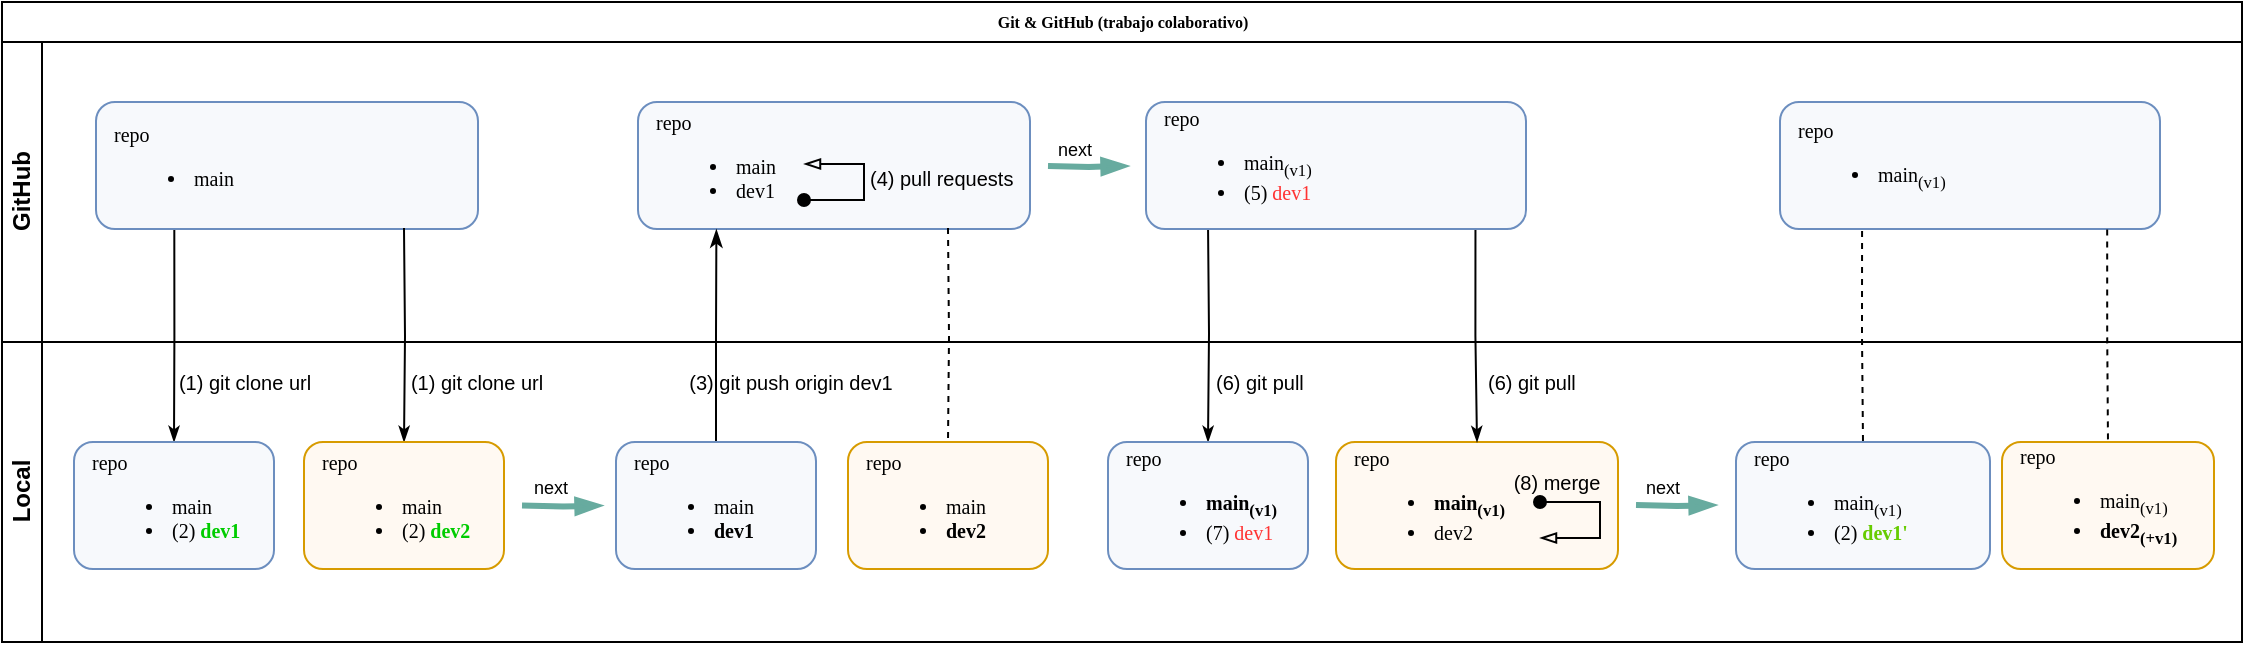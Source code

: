 <mxfile version="15.5.8" type="github">
  <diagram name="Page-1" id="c7488fd3-1785-93aa-aadb-54a6760d102a">
    <mxGraphModel dx="946" dy="534" grid="1" gridSize="10" guides="1" tooltips="1" connect="1" arrows="1" fold="1" page="1" pageScale="1" pageWidth="1100" pageHeight="850" background="none" math="0" shadow="0">
      <root>
        <mxCell id="0" />
        <mxCell id="1" parent="0" />
        <mxCell id="ub5eOIayWvv7YHSwUXtE-20" value="repo&lt;br style=&quot;font-size: 10px&quot;&gt;&lt;ul style=&quot;font-size: 10px&quot;&gt;&lt;li style=&quot;font-size: 10px&quot;&gt;&lt;span style=&quot;font-size: 10px&quot;&gt;&lt;b&gt;main&lt;sub&gt;(v1)&lt;/sub&gt;&lt;/b&gt;&lt;/span&gt;&lt;/li&gt;&lt;li style=&quot;font-size: 10px&quot;&gt;&lt;span style=&quot;font-size: 10px&quot;&gt;dev2&lt;/span&gt;&lt;/li&gt;&lt;/ul&gt;" style="rounded=1;whiteSpace=wrap;html=1;shadow=0;labelBackgroundColor=none;strokeWidth=1;fontFamily=Verdana;fontSize=10;align=left;spacingLeft=7;fillColor=#FFF9F2;strokeColor=#d79b00;" parent="1" vertex="1">
          <mxGeometry x="847" y="290" width="141" height="63.5" as="geometry" />
        </mxCell>
        <mxCell id="2b4e8129b02d487f-1" value="Git &amp;amp; GitHub (trabajo colaborativo)" style="swimlane;html=1;childLayout=stackLayout;horizontal=1;startSize=20;horizontalStack=0;rounded=0;shadow=0;labelBackgroundColor=none;strokeWidth=1;fontFamily=Verdana;fontSize=8;align=center;" parent="1" vertex="1">
          <mxGeometry x="180" y="70" width="1120" height="320" as="geometry" />
        </mxCell>
        <mxCell id="2b4e8129b02d487f-24" style="edgeStyle=orthogonalEdgeStyle;rounded=0;html=1;labelBackgroundColor=none;startArrow=none;startFill=0;startSize=5;endArrow=classicThin;endFill=1;endSize=5;jettySize=auto;orthogonalLoop=1;strokeWidth=1;fontFamily=Verdana;fontSize=8;exitX=0.205;exitY=0.992;exitDx=0;exitDy=0;exitPerimeter=0;entryX=0.5;entryY=0;entryDx=0;entryDy=0;" parent="2b4e8129b02d487f-1" source="2b4e8129b02d487f-6" target="4puBNBnCgwYLjHy2vO-K-1" edge="1">
          <mxGeometry relative="1" as="geometry">
            <mxPoint x="85" y="167" as="targetPoint" />
            <mxPoint x="85" y="120" as="sourcePoint" />
          </mxGeometry>
        </mxCell>
        <mxCell id="2b4e8129b02d487f-2" value="GitHub" style="swimlane;html=1;startSize=20;horizontal=0;" parent="2b4e8129b02d487f-1" vertex="1">
          <mxGeometry y="20" width="1120" height="150" as="geometry" />
        </mxCell>
        <mxCell id="2b4e8129b02d487f-6" value="repo&lt;br style=&quot;font-size: 10px&quot;&gt;&lt;ul style=&quot;font-size: 10px&quot;&gt;&lt;li style=&quot;font-size: 10px&quot;&gt;&lt;span style=&quot;font-size: 10px&quot;&gt;main&lt;/span&gt;&lt;/li&gt;&lt;/ul&gt;" style="rounded=1;whiteSpace=wrap;html=1;shadow=0;labelBackgroundColor=none;strokeWidth=1;fontFamily=Verdana;fontSize=10;align=left;spacingLeft=7;fillColor=#F7F9FC;strokeColor=#6c8ebf;" parent="2b4e8129b02d487f-2" vertex="1">
          <mxGeometry x="47" y="30" width="191" height="63.5" as="geometry" />
        </mxCell>
        <mxCell id="KAyNito2YHc-aUg8tfsc-2" value="&lt;font style=&quot;font-size: 9px&quot;&gt;next&lt;/font&gt;" style="text;html=1;align=center;verticalAlign=middle;resizable=0;points=[];autosize=1;strokeColor=none;fillColor=none;" vertex="1" parent="2b4e8129b02d487f-2">
          <mxGeometry x="521" y="43" width="30" height="20" as="geometry" />
        </mxCell>
        <mxCell id="2b4e8129b02d487f-4" value="Local" style="swimlane;html=1;startSize=20;horizontal=0;" parent="2b4e8129b02d487f-1" vertex="1">
          <mxGeometry y="170" width="1120" height="150" as="geometry" />
        </mxCell>
        <mxCell id="4puBNBnCgwYLjHy2vO-K-1" value="repo&lt;br style=&quot;font-size: 10px&quot;&gt;&lt;ul style=&quot;font-size: 10px&quot;&gt;&lt;li style=&quot;font-size: 10px&quot;&gt;&lt;span style=&quot;font-size: 10px&quot;&gt;main&lt;/span&gt;&lt;/li&gt;&lt;li style=&quot;font-size: 10px&quot;&gt;&lt;span style=&quot;font-size: 10px&quot;&gt;(2) &lt;font color=&quot;#00cc00&quot;&gt;&lt;b&gt;dev1&lt;/b&gt;&lt;/font&gt;&lt;/span&gt;&lt;/li&gt;&lt;/ul&gt;" style="rounded=1;whiteSpace=wrap;html=1;shadow=0;labelBackgroundColor=none;strokeWidth=1;fontFamily=Verdana;fontSize=10;align=left;spacingLeft=7;fillColor=#F7F9FC;strokeColor=#6c8ebf;" parent="2b4e8129b02d487f-4" vertex="1">
          <mxGeometry x="36" y="50" width="100" height="63.5" as="geometry" />
        </mxCell>
        <mxCell id="4puBNBnCgwYLjHy2vO-K-2" value="&lt;font style=&quot;font-size: 10px&quot;&gt;(1) git clone url&lt;/font&gt;" style="text;html=1;align=center;verticalAlign=middle;resizable=0;points=[];autosize=1;strokeColor=none;fillColor=none;" parent="2b4e8129b02d487f-4" vertex="1">
          <mxGeometry x="81" y="10" width="80" height="20" as="geometry" />
        </mxCell>
        <mxCell id="ub5eOIayWvv7YHSwUXtE-1" style="edgeStyle=orthogonalEdgeStyle;rounded=0;html=1;labelBackgroundColor=none;startArrow=none;startFill=0;startSize=5;endArrow=classicThin;endFill=1;endSize=5;jettySize=auto;orthogonalLoop=1;strokeWidth=1;fontFamily=Verdana;fontSize=8;entryX=0.5;entryY=0;entryDx=0;entryDy=0;" parent="2b4e8129b02d487f-4" target="ub5eOIayWvv7YHSwUXtE-2" edge="1">
          <mxGeometry relative="1" as="geometry">
            <mxPoint x="10" y="-107" as="targetPoint" />
            <mxPoint x="201" y="-57" as="sourcePoint" />
          </mxGeometry>
        </mxCell>
        <mxCell id="ub5eOIayWvv7YHSwUXtE-2" value="repo&lt;br style=&quot;font-size: 10px&quot;&gt;&lt;ul style=&quot;font-size: 10px&quot;&gt;&lt;li style=&quot;font-size: 10px&quot;&gt;&lt;span style=&quot;font-size: 10px&quot;&gt;main&lt;/span&gt;&lt;/li&gt;&lt;li style=&quot;font-size: 10px&quot;&gt;&lt;span style=&quot;font-size: 10px&quot;&gt;(2) &lt;font color=&quot;#00cc00&quot;&gt;&lt;b&gt;dev2&lt;/b&gt;&lt;/font&gt;&lt;/span&gt;&lt;/li&gt;&lt;/ul&gt;" style="rounded=1;whiteSpace=wrap;html=1;shadow=0;labelBackgroundColor=none;strokeWidth=1;fontFamily=Verdana;fontSize=10;align=left;spacingLeft=7;fillColor=#FFF9F2;strokeColor=#d79b00;" parent="2b4e8129b02d487f-4" vertex="1">
          <mxGeometry x="151" y="50" width="100" height="63.5" as="geometry" />
        </mxCell>
        <mxCell id="ub5eOIayWvv7YHSwUXtE-10" value="&lt;font style=&quot;font-size: 10px&quot;&gt;(3) git push origin dev1&lt;/font&gt;" style="text;html=1;align=center;verticalAlign=middle;resizable=0;points=[];autosize=1;strokeColor=none;fillColor=none;" parent="2b4e8129b02d487f-4" vertex="1">
          <mxGeometry x="334" y="10" width="120" height="20" as="geometry" />
        </mxCell>
        <mxCell id="ub5eOIayWvv7YHSwUXtE-23" value="&lt;font style=&quot;font-size: 10px&quot;&gt;(6) git pull&lt;/font&gt;" style="text;html=1;align=left;verticalAlign=middle;resizable=0;points=[];autosize=1;strokeColor=none;fillColor=none;" parent="2b4e8129b02d487f-4" vertex="1">
          <mxGeometry x="605" y="10" width="60" height="20" as="geometry" />
        </mxCell>
        <mxCell id="ub5eOIayWvv7YHSwUXtE-24" value="&lt;font style=&quot;font-size: 10px&quot;&gt;(6) git pull&lt;/font&gt;" style="text;html=1;align=left;verticalAlign=middle;resizable=0;points=[];autosize=1;strokeColor=none;fillColor=none;" parent="2b4e8129b02d487f-4" vertex="1">
          <mxGeometry x="741" y="10" width="60" height="20" as="geometry" />
        </mxCell>
        <mxCell id="ub5eOIayWvv7YHSwUXtE-25" value="&lt;font style=&quot;font-size: 10px&quot;&gt;(1) git clone url&lt;/font&gt;" style="text;html=1;align=center;verticalAlign=middle;resizable=0;points=[];autosize=1;strokeColor=none;fillColor=none;" parent="2b4e8129b02d487f-4" vertex="1">
          <mxGeometry x="197" y="10" width="80" height="20" as="geometry" />
        </mxCell>
        <mxCell id="ub5eOIayWvv7YHSwUXtE-33" value="" style="endArrow=oval;html=1;rounded=0;fontSize=10;strokeWidth=1;endFill=1;startArrow=blockThin;startFill=0;" parent="2b4e8129b02d487f-4" edge="1">
          <mxGeometry width="50" height="50" relative="1" as="geometry">
            <mxPoint x="769" y="98" as="sourcePoint" />
            <mxPoint x="769" y="80" as="targetPoint" />
            <Array as="points">
              <mxPoint x="799" y="98" />
              <mxPoint x="799" y="80" />
            </Array>
          </mxGeometry>
        </mxCell>
        <mxCell id="ub5eOIayWvv7YHSwUXtE-34" value="(8) merge" style="text;html=1;align=center;verticalAlign=middle;resizable=0;points=[];autosize=1;strokeColor=none;fillColor=none;fontSize=10;" parent="2b4e8129b02d487f-4" vertex="1">
          <mxGeometry x="747" y="60" width="60" height="20" as="geometry" />
        </mxCell>
        <mxCell id="ub5eOIayWvv7YHSwUXtE-40" style="edgeStyle=orthogonalEdgeStyle;rounded=0;orthogonalLoop=1;jettySize=auto;html=1;fontColor=#66CC00;startArrow=none;startFill=0;endArrow=blockThin;endFill=1;startSize=2;endSize=6;strokeColor=#67AB9F;strokeWidth=3;" parent="2b4e8129b02d487f-4" edge="1">
          <mxGeometry relative="1" as="geometry">
            <mxPoint x="300" y="81.81" as="targetPoint" />
            <mxPoint x="260" y="81.81" as="sourcePoint" />
          </mxGeometry>
        </mxCell>
        <mxCell id="ub5eOIayWvv7YHSwUXtE-41" style="edgeStyle=orthogonalEdgeStyle;rounded=0;orthogonalLoop=1;jettySize=auto;html=1;fontColor=#66CC00;startArrow=none;startFill=0;endArrow=blockThin;endFill=1;startSize=2;endSize=6;strokeColor=#67AB9F;strokeWidth=3;" parent="2b4e8129b02d487f-4" edge="1">
          <mxGeometry relative="1" as="geometry">
            <mxPoint x="857" y="81.51" as="targetPoint" />
            <mxPoint x="817.0" y="81.51" as="sourcePoint" />
          </mxGeometry>
        </mxCell>
        <mxCell id="KAyNito2YHc-aUg8tfsc-1" value="&lt;font style=&quot;font-size: 9px&quot;&gt;next&lt;/font&gt;" style="text;html=1;align=center;verticalAlign=middle;resizable=0;points=[];autosize=1;strokeColor=none;fillColor=none;" vertex="1" parent="2b4e8129b02d487f-4">
          <mxGeometry x="259" y="62" width="30" height="20" as="geometry" />
        </mxCell>
        <mxCell id="KAyNito2YHc-aUg8tfsc-4" value="&lt;font style=&quot;font-size: 9px&quot;&gt;next&lt;/font&gt;" style="text;html=1;align=center;verticalAlign=middle;resizable=0;points=[];autosize=1;strokeColor=none;fillColor=none;" vertex="1" parent="2b4e8129b02d487f-4">
          <mxGeometry x="815" y="62" width="30" height="20" as="geometry" />
        </mxCell>
        <mxCell id="ub5eOIayWvv7YHSwUXtE-39" style="edgeStyle=orthogonalEdgeStyle;rounded=0;orthogonalLoop=1;jettySize=auto;html=1;fontColor=#66CC00;startArrow=none;startFill=0;endArrow=blockThin;endFill=1;startSize=2;endSize=6;strokeColor=#67AB9F;strokeWidth=3;" parent="1" edge="1">
          <mxGeometry relative="1" as="geometry">
            <mxPoint x="743.0" y="152" as="targetPoint" />
            <mxPoint x="703" y="152" as="sourcePoint" />
          </mxGeometry>
        </mxCell>
        <mxCell id="ub5eOIayWvv7YHSwUXtE-5" value="repo&lt;br style=&quot;font-size: 10px&quot;&gt;&lt;ul style=&quot;font-size: 10px&quot;&gt;&lt;li style=&quot;font-size: 10px&quot;&gt;&lt;span style=&quot;font-size: 10px&quot;&gt;main&lt;/span&gt;&lt;/li&gt;&lt;li style=&quot;font-size: 10px&quot;&gt;&lt;span style=&quot;font-size: 10px&quot;&gt;dev1&lt;/span&gt;&lt;/li&gt;&lt;/ul&gt;" style="rounded=1;whiteSpace=wrap;html=1;shadow=0;labelBackgroundColor=none;strokeWidth=1;fontFamily=Verdana;fontSize=10;align=left;spacingLeft=7;fillColor=#F7F9FC;strokeColor=#6c8ebf;" parent="1" vertex="1">
          <mxGeometry x="498" y="120" width="196" height="63.5" as="geometry" />
        </mxCell>
        <mxCell id="ub5eOIayWvv7YHSwUXtE-37" style="edgeStyle=orthogonalEdgeStyle;rounded=0;orthogonalLoop=1;jettySize=auto;html=1;exitX=0.5;exitY=0;exitDx=0;exitDy=0;entryX=0.2;entryY=1.004;entryDx=0;entryDy=0;entryPerimeter=0;fontColor=#66CC00;startArrow=none;startFill=0;endArrow=classicThin;endFill=1;" parent="1" source="ub5eOIayWvv7YHSwUXtE-6" target="ub5eOIayWvv7YHSwUXtE-5" edge="1">
          <mxGeometry relative="1" as="geometry" />
        </mxCell>
        <mxCell id="ub5eOIayWvv7YHSwUXtE-6" value="repo&lt;br style=&quot;font-size: 10px&quot;&gt;&lt;ul style=&quot;font-size: 10px&quot;&gt;&lt;li style=&quot;font-size: 10px&quot;&gt;&lt;span style=&quot;font-size: 10px&quot;&gt;main&lt;/span&gt;&lt;/li&gt;&lt;li style=&quot;font-size: 10px&quot;&gt;&lt;span style=&quot;font-size: 10px&quot;&gt;&lt;b&gt;dev1&lt;/b&gt;&lt;/span&gt;&lt;/li&gt;&lt;/ul&gt;" style="rounded=1;whiteSpace=wrap;html=1;shadow=0;labelBackgroundColor=none;strokeWidth=1;fontFamily=Verdana;fontSize=10;align=left;spacingLeft=7;fillColor=#F7F9FC;strokeColor=#6c8ebf;" parent="1" vertex="1">
          <mxGeometry x="487" y="290" width="100" height="63.5" as="geometry" />
        </mxCell>
        <mxCell id="ub5eOIayWvv7YHSwUXtE-8" style="edgeStyle=orthogonalEdgeStyle;rounded=0;html=1;labelBackgroundColor=none;startArrow=none;startFill=0;startSize=5;endArrow=none;endFill=0;endSize=5;jettySize=auto;orthogonalLoop=1;strokeWidth=1;fontFamily=Verdana;fontSize=8;entryX=0.5;entryY=0;entryDx=0;entryDy=0;dashed=1;" parent="1" target="ub5eOIayWvv7YHSwUXtE-9" edge="1">
          <mxGeometry relative="1" as="geometry">
            <mxPoint x="282" y="-107" as="targetPoint" />
            <mxPoint x="653" y="183" as="sourcePoint" />
          </mxGeometry>
        </mxCell>
        <mxCell id="ub5eOIayWvv7YHSwUXtE-9" value="repo&lt;br style=&quot;font-size: 10px&quot;&gt;&lt;ul style=&quot;font-size: 10px&quot;&gt;&lt;li style=&quot;font-size: 10px&quot;&gt;&lt;span style=&quot;font-size: 10px&quot;&gt;main&lt;/span&gt;&lt;/li&gt;&lt;li style=&quot;font-size: 10px&quot;&gt;&lt;span style=&quot;font-size: 10px&quot;&gt;&lt;b&gt;dev2&lt;/b&gt;&lt;/span&gt;&lt;/li&gt;&lt;/ul&gt;" style="rounded=1;whiteSpace=wrap;html=1;shadow=0;labelBackgroundColor=none;strokeWidth=1;fontFamily=Verdana;fontSize=10;align=left;spacingLeft=7;fillColor=#FFF9F2;strokeColor=#d79b00;" parent="1" vertex="1">
          <mxGeometry x="603" y="290" width="100" height="63.5" as="geometry" />
        </mxCell>
        <mxCell id="ub5eOIayWvv7YHSwUXtE-11" value="" style="endArrow=blockThin;html=1;rounded=0;fontSize=10;strokeWidth=1;endFill=0;startArrow=oval;startFill=1;" parent="1" edge="1">
          <mxGeometry width="50" height="50" relative="1" as="geometry">
            <mxPoint x="581" y="169" as="sourcePoint" />
            <mxPoint x="581" y="151" as="targetPoint" />
            <Array as="points">
              <mxPoint x="611" y="169" />
              <mxPoint x="611" y="151" />
            </Array>
          </mxGeometry>
        </mxCell>
        <mxCell id="ub5eOIayWvv7YHSwUXtE-12" value="(4) pull requests" style="text;html=1;align=left;verticalAlign=middle;resizable=0;points=[];autosize=1;strokeColor=none;fillColor=none;fontSize=10;" parent="1" vertex="1">
          <mxGeometry x="612" y="148" width="90" height="20" as="geometry" />
        </mxCell>
        <mxCell id="ub5eOIayWvv7YHSwUXtE-16" style="edgeStyle=orthogonalEdgeStyle;rounded=0;html=1;labelBackgroundColor=none;startArrow=none;startFill=0;startSize=5;endArrow=classicThin;endFill=1;endSize=5;jettySize=auto;orthogonalLoop=1;strokeWidth=1;fontFamily=Verdana;fontSize=8;entryX=0.5;entryY=0;entryDx=0;entryDy=0;" parent="1" target="ub5eOIayWvv7YHSwUXtE-18" edge="1">
          <mxGeometry relative="1" as="geometry">
            <mxPoint x="603" y="167" as="targetPoint" />
            <mxPoint x="783" y="180" as="sourcePoint" />
          </mxGeometry>
        </mxCell>
        <mxCell id="ub5eOIayWvv7YHSwUXtE-17" value="repo&lt;br style=&quot;font-size: 10px&quot;&gt;&lt;ul style=&quot;font-size: 10px&quot;&gt;&lt;li style=&quot;font-size: 10px&quot;&gt;&lt;span style=&quot;font-size: 10px&quot;&gt;main&lt;sub&gt;(v1)&lt;/sub&gt;&lt;/span&gt;&lt;/li&gt;&lt;li style=&quot;font-size: 10px&quot;&gt;&lt;span style=&quot;font-size: 10px&quot;&gt;(5) &lt;font color=&quot;#ff3333&quot;&gt;dev1&lt;/font&gt;&lt;/span&gt;&lt;/li&gt;&lt;/ul&gt;" style="rounded=1;whiteSpace=wrap;html=1;shadow=0;labelBackgroundColor=none;strokeWidth=1;fontFamily=Verdana;fontSize=10;align=left;spacingLeft=7;fillColor=#F7F9FC;strokeColor=#6c8ebf;" parent="1" vertex="1">
          <mxGeometry x="752" y="120" width="190" height="63.5" as="geometry" />
        </mxCell>
        <mxCell id="ub5eOIayWvv7YHSwUXtE-18" value="repo&lt;br style=&quot;font-size: 10px&quot;&gt;&lt;ul style=&quot;font-size: 10px&quot;&gt;&lt;li style=&quot;font-size: 10px&quot;&gt;&lt;span style=&quot;font-size: 10px&quot;&gt;&lt;b&gt;main&lt;sub&gt;(v1)&lt;/sub&gt;&lt;/b&gt;&lt;/span&gt;&lt;/li&gt;&lt;li style=&quot;font-size: 10px&quot;&gt;&lt;span style=&quot;font-size: 10px&quot;&gt;(7) &lt;font color=&quot;#ff3333&quot;&gt;dev1&lt;/font&gt;&lt;/span&gt;&lt;/li&gt;&lt;/ul&gt;" style="rounded=1;whiteSpace=wrap;html=1;shadow=0;labelBackgroundColor=none;strokeWidth=1;fontFamily=Verdana;fontSize=10;align=left;spacingLeft=7;fillColor=#F7F9FC;strokeColor=#6c8ebf;" parent="1" vertex="1">
          <mxGeometry x="733" y="290" width="100" height="63.5" as="geometry" />
        </mxCell>
        <mxCell id="ub5eOIayWvv7YHSwUXtE-19" style="edgeStyle=orthogonalEdgeStyle;rounded=0;html=1;labelBackgroundColor=none;startArrow=none;startFill=0;startSize=5;endArrow=classicThin;endFill=1;endSize=5;jettySize=auto;orthogonalLoop=1;strokeWidth=1;fontFamily=Verdana;fontSize=8;entryX=0.5;entryY=0;entryDx=0;entryDy=0;exitX=0.867;exitY=1.007;exitDx=0;exitDy=0;exitPerimeter=0;" parent="1" source="ub5eOIayWvv7YHSwUXtE-17" target="ub5eOIayWvv7YHSwUXtE-20" edge="1">
          <mxGeometry relative="1" as="geometry">
            <mxPoint x="528" y="-107" as="targetPoint" />
            <mxPoint x="918" y="230" as="sourcePoint" />
          </mxGeometry>
        </mxCell>
        <mxCell id="ub5eOIayWvv7YHSwUXtE-28" style="edgeStyle=orthogonalEdgeStyle;rounded=0;html=1;labelBackgroundColor=none;startArrow=none;startFill=0;startSize=5;endArrow=none;endFill=0;endSize=5;jettySize=auto;orthogonalLoop=1;strokeWidth=1;fontFamily=Verdana;fontSize=8;exitX=0.216;exitY=1.016;exitDx=0;exitDy=0;exitPerimeter=0;entryX=0.5;entryY=0;entryDx=0;entryDy=0;dashed=1;" parent="1" source="ub5eOIayWvv7YHSwUXtE-29" target="ub5eOIayWvv7YHSwUXtE-30" edge="1">
          <mxGeometry relative="1" as="geometry">
            <mxPoint x="928" y="167" as="targetPoint" />
            <mxPoint x="928" y="120" as="sourcePoint" />
          </mxGeometry>
        </mxCell>
        <mxCell id="ub5eOIayWvv7YHSwUXtE-29" value="repo&lt;br style=&quot;font-size: 10px&quot;&gt;&lt;ul style=&quot;font-size: 10px&quot;&gt;&lt;li style=&quot;font-size: 10px&quot;&gt;&lt;span style=&quot;font-size: 10px&quot;&gt;main&lt;sub&gt;(v1)&lt;/sub&gt;&lt;/span&gt;&lt;/li&gt;&lt;/ul&gt;" style="rounded=1;whiteSpace=wrap;html=1;shadow=0;labelBackgroundColor=none;strokeWidth=1;fontFamily=Verdana;fontSize=10;align=left;spacingLeft=7;fillColor=#F7F9FC;strokeColor=#6c8ebf;" parent="1" vertex="1">
          <mxGeometry x="1069" y="120" width="190" height="63.5" as="geometry" />
        </mxCell>
        <mxCell id="ub5eOIayWvv7YHSwUXtE-30" value="repo&lt;br style=&quot;font-size: 10px&quot;&gt;&lt;ul style=&quot;font-size: 10px&quot;&gt;&lt;li style=&quot;font-size: 10px&quot;&gt;&lt;span style=&quot;font-size: 10px&quot;&gt;main&lt;sub&gt;(v1)&lt;/sub&gt;&lt;/span&gt;&lt;/li&gt;&lt;li style=&quot;font-size: 10px&quot;&gt;&lt;span style=&quot;font-size: 10px&quot;&gt;(2) &lt;font color=&quot;#66cc00&quot;&gt;&lt;b&gt;dev1&#39;&lt;/b&gt;&lt;/font&gt;&lt;/span&gt;&lt;/li&gt;&lt;/ul&gt;" style="rounded=1;whiteSpace=wrap;html=1;shadow=0;labelBackgroundColor=none;strokeWidth=1;fontFamily=Verdana;fontSize=10;align=left;spacingLeft=7;fillColor=#F7F9FC;strokeColor=#6c8ebf;" parent="1" vertex="1">
          <mxGeometry x="1047" y="290" width="127" height="63.5" as="geometry" />
        </mxCell>
        <mxCell id="ub5eOIayWvv7YHSwUXtE-31" style="edgeStyle=orthogonalEdgeStyle;rounded=0;html=1;labelBackgroundColor=none;startArrow=none;startFill=0;startSize=5;endArrow=none;endFill=0;endSize=5;jettySize=auto;orthogonalLoop=1;strokeWidth=1;fontFamily=Verdana;fontSize=8;entryX=0.5;entryY=0;entryDx=0;entryDy=0;dashed=1;exitX=0.861;exitY=1.003;exitDx=0;exitDy=0;exitPerimeter=0;" parent="1" source="ub5eOIayWvv7YHSwUXtE-29" target="ub5eOIayWvv7YHSwUXtE-32" edge="1">
          <mxGeometry relative="1" as="geometry">
            <mxPoint x="853" y="-107" as="targetPoint" />
            <mxPoint x="1227" y="183" as="sourcePoint" />
          </mxGeometry>
        </mxCell>
        <mxCell id="ub5eOIayWvv7YHSwUXtE-32" value="repo&lt;br style=&quot;font-size: 10px&quot;&gt;&lt;ul style=&quot;font-size: 10px&quot;&gt;&lt;li style=&quot;font-size: 10px&quot;&gt;&lt;span style=&quot;font-size: 10px&quot;&gt;main&lt;sub&gt;(v1)&lt;/sub&gt;&lt;/span&gt;&lt;/li&gt;&lt;li style=&quot;font-size: 10px&quot;&gt;&lt;span style=&quot;font-size: 10px&quot;&gt;&lt;b&gt;dev2&lt;sub&gt;(+v1)&lt;/sub&gt;&lt;/b&gt;&lt;/span&gt;&lt;/li&gt;&lt;/ul&gt;" style="rounded=1;whiteSpace=wrap;html=1;shadow=0;labelBackgroundColor=none;strokeWidth=1;fontFamily=Verdana;fontSize=10;align=left;spacingLeft=7;fillColor=#FFF9F2;strokeColor=#d79b00;" parent="1" vertex="1">
          <mxGeometry x="1180" y="290" width="106" height="63.5" as="geometry" />
        </mxCell>
      </root>
    </mxGraphModel>
  </diagram>
</mxfile>
